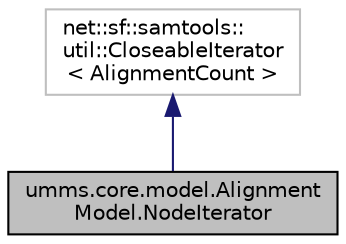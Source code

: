 digraph "umms.core.model.AlignmentModel.NodeIterator"
{
  edge [fontname="Helvetica",fontsize="10",labelfontname="Helvetica",labelfontsize="10"];
  node [fontname="Helvetica",fontsize="10",shape=record];
  Node1 [label="umms.core.model.Alignment\lModel.NodeIterator",height=0.2,width=0.4,color="black", fillcolor="grey75", style="filled" fontcolor="black"];
  Node2 -> Node1 [dir="back",color="midnightblue",fontsize="10",style="solid"];
  Node2 [label="net::sf::samtools::\lutil::CloseableIterator\l\< AlignmentCount \>",height=0.2,width=0.4,color="grey75", fillcolor="white", style="filled"];
}
